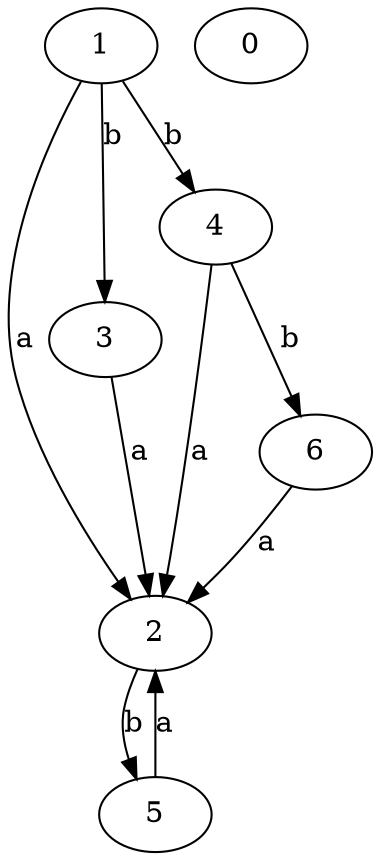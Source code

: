 strict digraph  {
2;
3;
4;
0;
1;
5;
6;
2 -> 5  [label=b];
3 -> 2  [label=a];
4 -> 2  [label=a];
4 -> 6  [label=b];
1 -> 2  [label=a];
1 -> 3  [label=b];
1 -> 4  [label=b];
5 -> 2  [label=a];
6 -> 2  [label=a];
}
